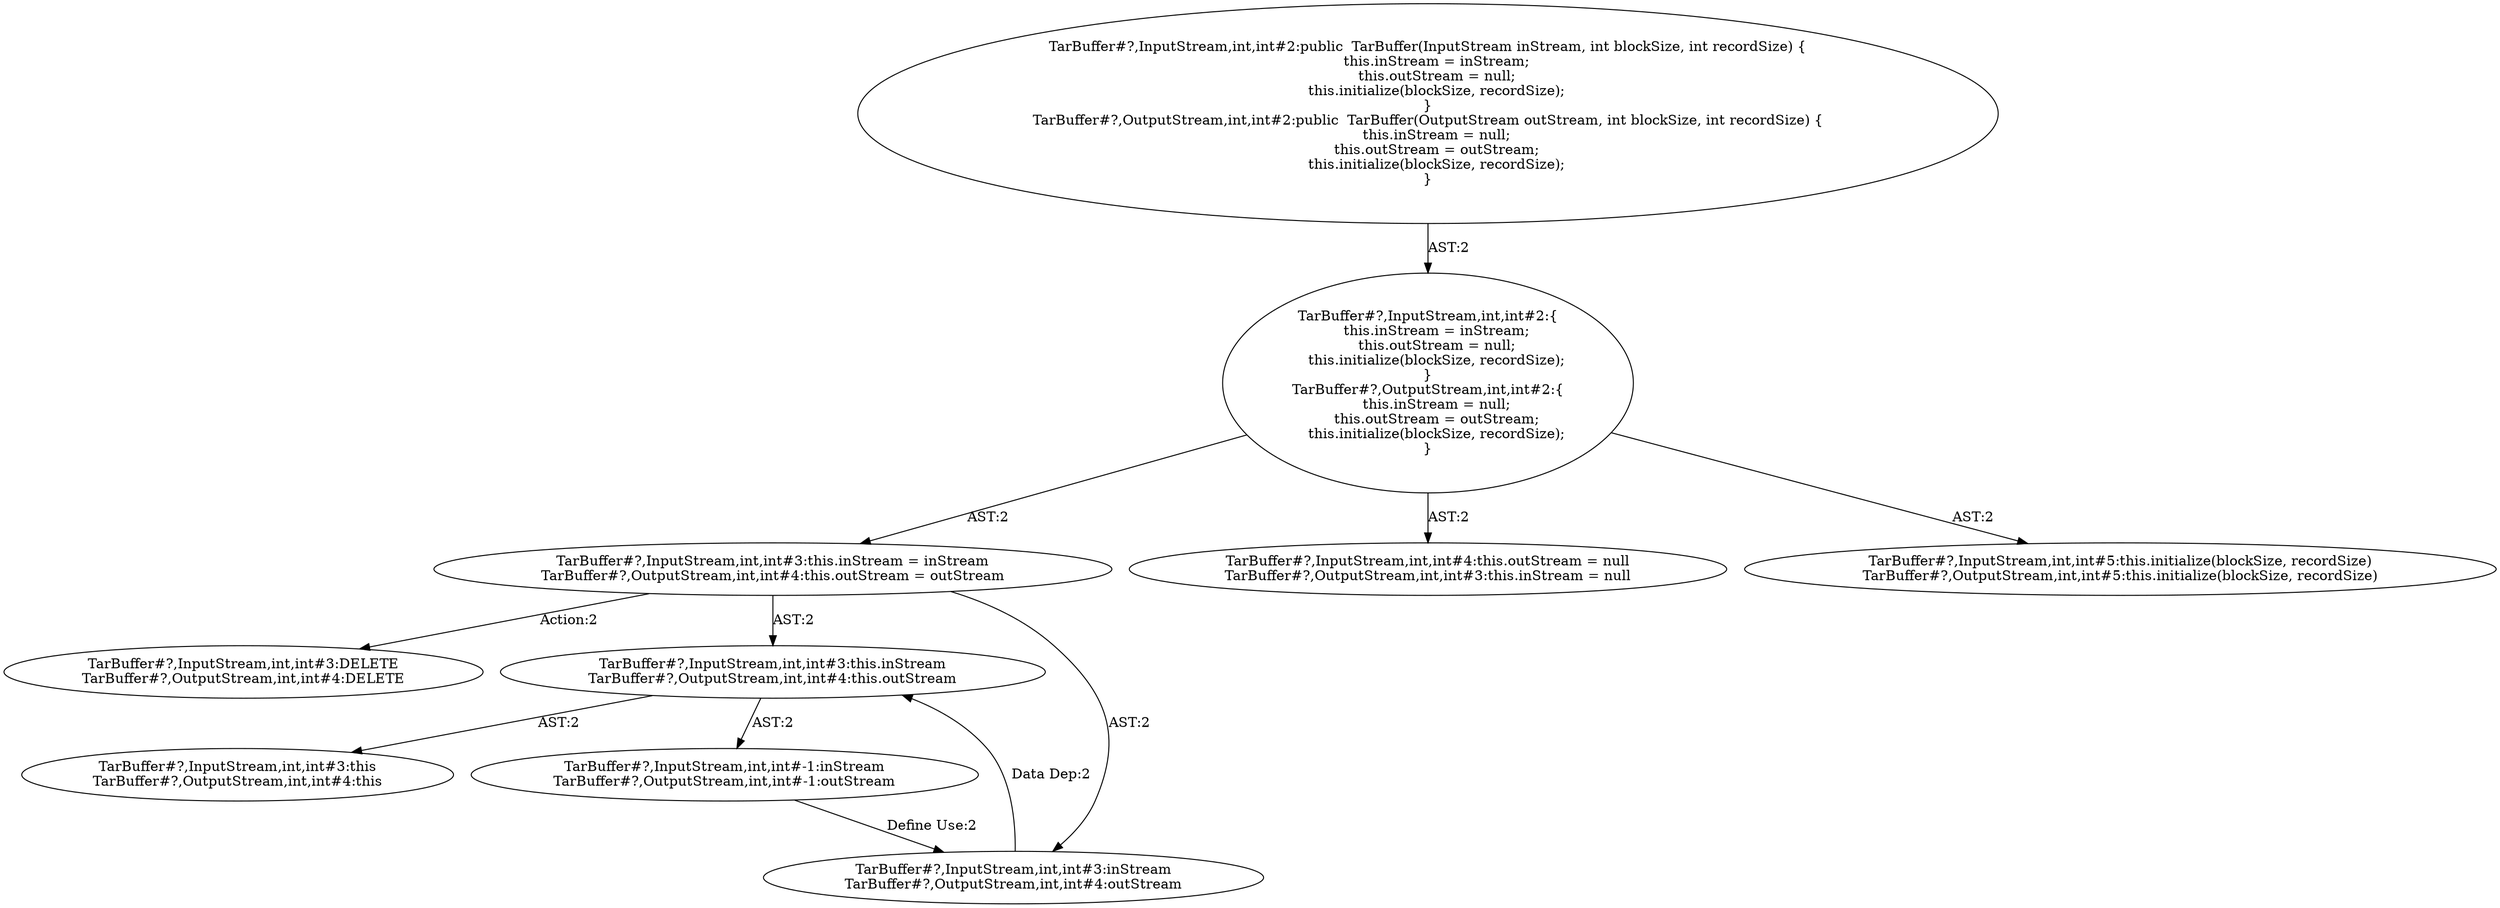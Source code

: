 digraph "Pattern" {
0 [label="TarBuffer#?,InputStream,int,int#3:DELETE
TarBuffer#?,OutputStream,int,int#4:DELETE" shape=ellipse]
1 [label="TarBuffer#?,InputStream,int,int#3:this.inStream = inStream
TarBuffer#?,OutputStream,int,int#4:this.outStream = outStream" shape=ellipse]
2 [label="TarBuffer#?,InputStream,int,int#2:\{
    this.inStream = inStream;
    this.outStream = null;
    this.initialize(blockSize, recordSize);
\}
TarBuffer#?,OutputStream,int,int#2:\{
    this.inStream = null;
    this.outStream = outStream;
    this.initialize(blockSize, recordSize);
\}" shape=ellipse]
3 [label="TarBuffer#?,InputStream,int,int#2:public  TarBuffer(InputStream inStream, int blockSize, int recordSize) \{
    this.inStream = inStream;
    this.outStream = null;
    this.initialize(blockSize, recordSize);
\}
TarBuffer#?,OutputStream,int,int#2:public  TarBuffer(OutputStream outStream, int blockSize, int recordSize) \{
    this.inStream = null;
    this.outStream = outStream;
    this.initialize(blockSize, recordSize);
\}" shape=ellipse]
4 [label="TarBuffer#?,InputStream,int,int#4:this.outStream = null
TarBuffer#?,OutputStream,int,int#3:this.inStream = null" shape=ellipse]
5 [label="TarBuffer#?,InputStream,int,int#5:this.initialize(blockSize, recordSize)
TarBuffer#?,OutputStream,int,int#5:this.initialize(blockSize, recordSize)" shape=ellipse]
6 [label="TarBuffer#?,InputStream,int,int#3:this.inStream
TarBuffer#?,OutputStream,int,int#4:this.outStream" shape=ellipse]
7 [label="TarBuffer#?,InputStream,int,int#3:inStream
TarBuffer#?,OutputStream,int,int#4:outStream" shape=ellipse]
8 [label="TarBuffer#?,InputStream,int,int#3:this
TarBuffer#?,OutputStream,int,int#4:this" shape=ellipse]
9 [label="TarBuffer#?,InputStream,int,int#-1:inStream
TarBuffer#?,OutputStream,int,int#-1:outStream" shape=ellipse]
1 -> 0 [label="Action:2"];
1 -> 6 [label="AST:2"];
1 -> 7 [label="AST:2"];
2 -> 1 [label="AST:2"];
2 -> 4 [label="AST:2"];
2 -> 5 [label="AST:2"];
3 -> 2 [label="AST:2"];
6 -> 8 [label="AST:2"];
6 -> 9 [label="AST:2"];
7 -> 6 [label="Data Dep:2"];
9 -> 7 [label="Define Use:2"];
}